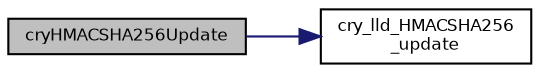 digraph "cryHMACSHA256Update"
{
  bgcolor="transparent";
  edge [fontname="Helvetica",fontsize="8",labelfontname="Helvetica",labelfontsize="8"];
  node [fontname="Helvetica",fontsize="8",shape=record];
  rankdir="LR";
  Node72 [label="cryHMACSHA256Update",height=0.2,width=0.4,color="black", fillcolor="grey75", style="filled", fontcolor="black"];
  Node72 -> Node73 [color="midnightblue",fontsize="8",style="solid",fontname="Helvetica"];
  Node73 [label="cry_lld_HMACSHA256\l_update",height=0.2,width=0.4,color="black",URL="$group___c_r_y_p_t_o.html#ga93fb2bb55f15363314ec15eb86b6031b",tooltip="Hash update using HMAC. "];
}
